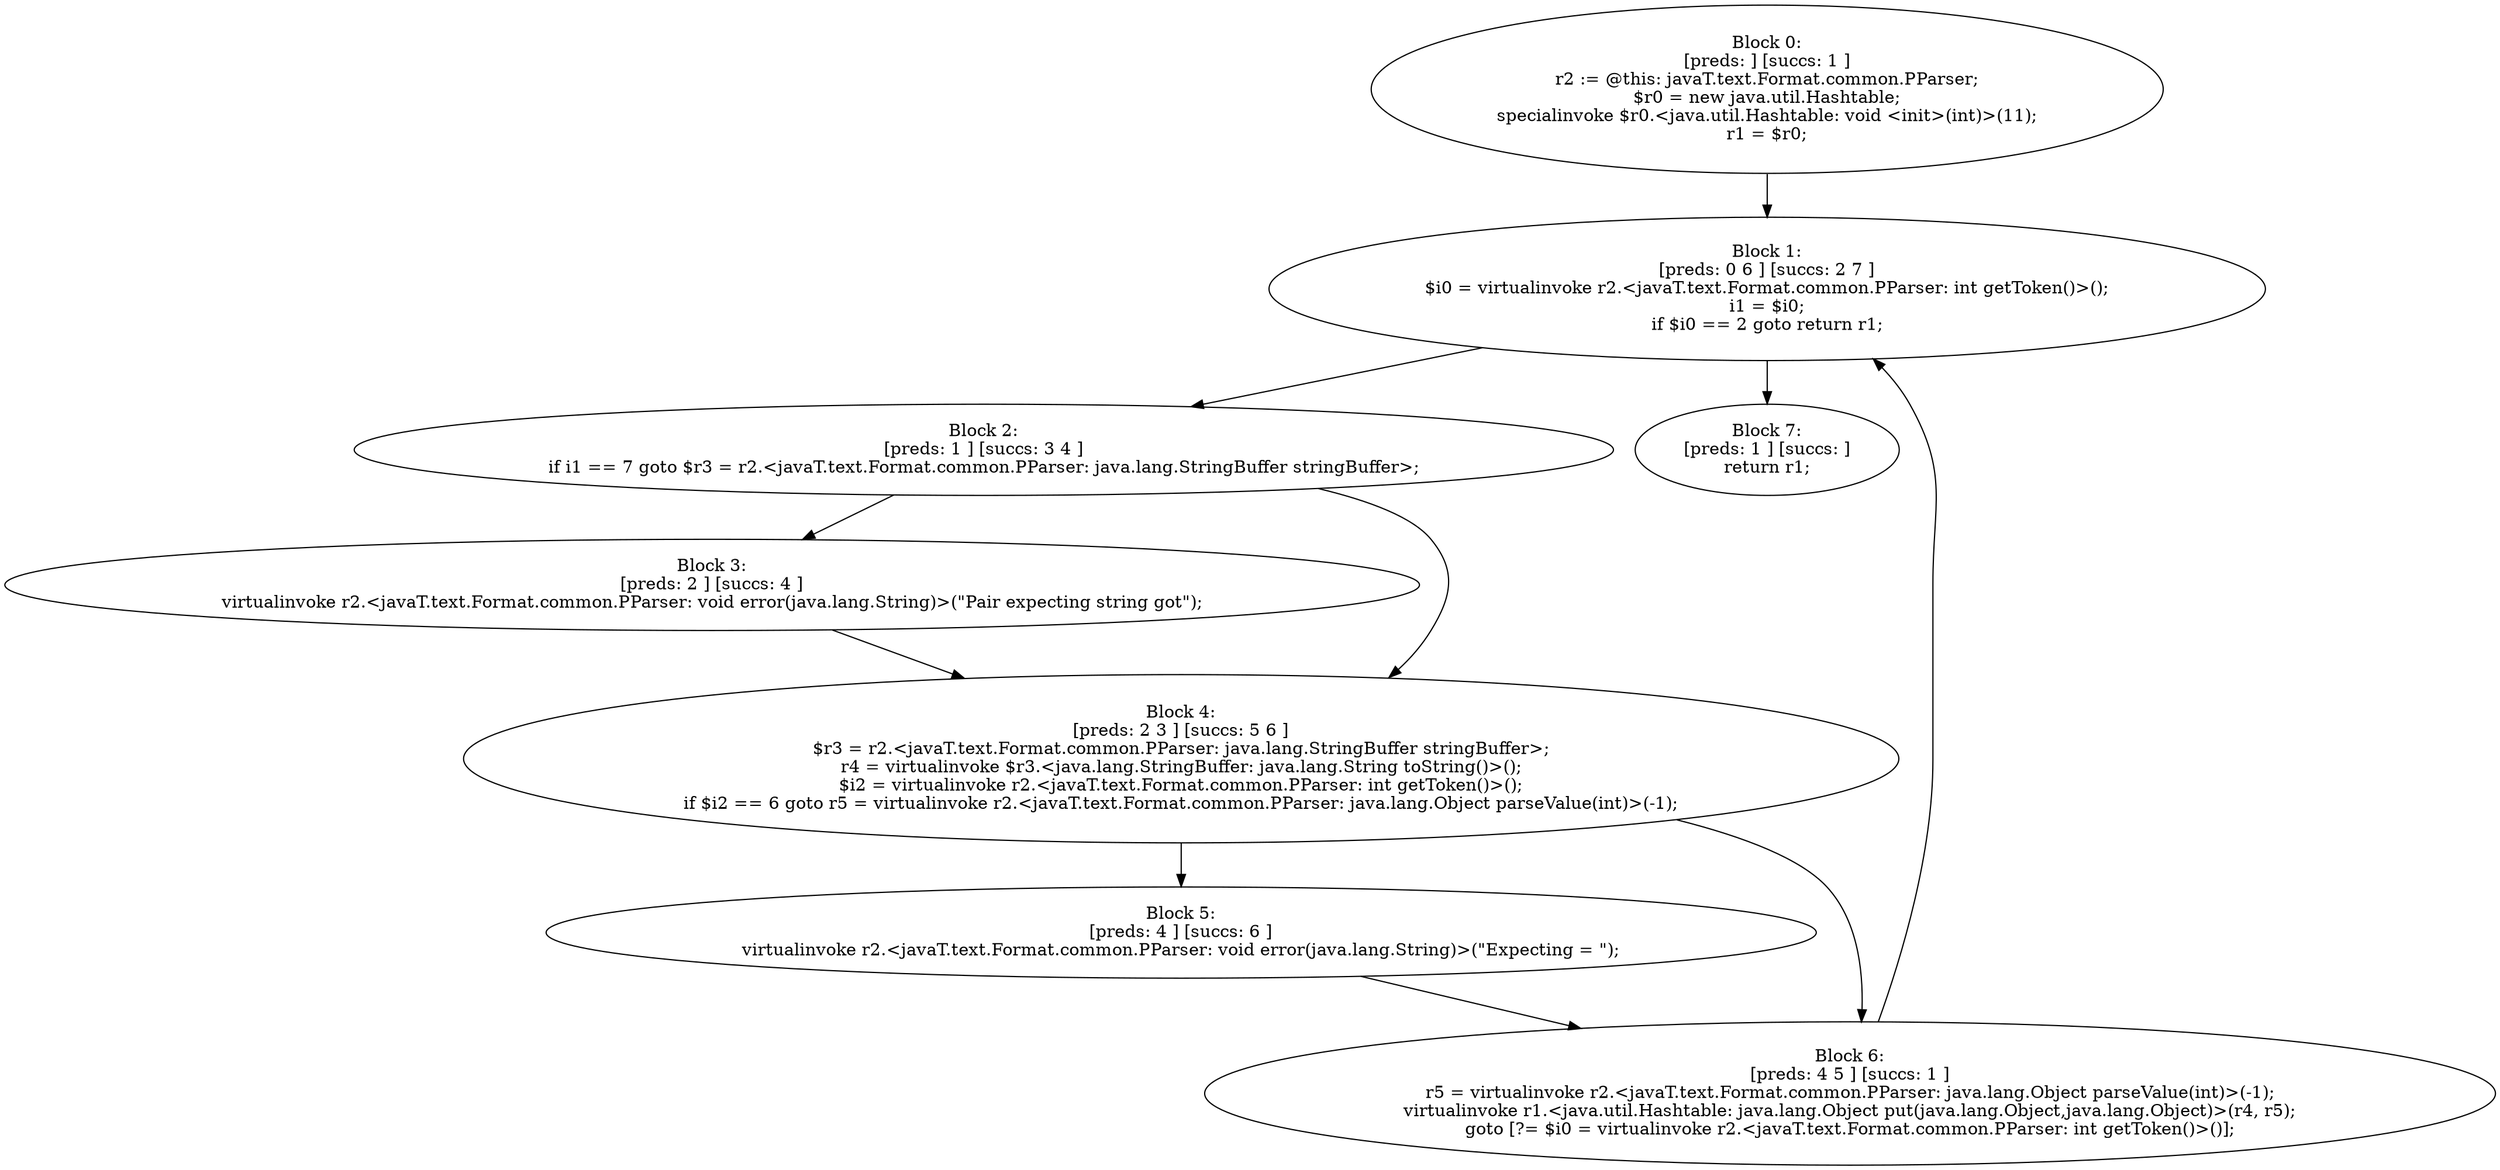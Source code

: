 digraph "unitGraph" {
    "Block 0:
[preds: ] [succs: 1 ]
r2 := @this: javaT.text.Format.common.PParser;
$r0 = new java.util.Hashtable;
specialinvoke $r0.<java.util.Hashtable: void <init>(int)>(11);
r1 = $r0;
"
    "Block 1:
[preds: 0 6 ] [succs: 2 7 ]
$i0 = virtualinvoke r2.<javaT.text.Format.common.PParser: int getToken()>();
i1 = $i0;
if $i0 == 2 goto return r1;
"
    "Block 2:
[preds: 1 ] [succs: 3 4 ]
if i1 == 7 goto $r3 = r2.<javaT.text.Format.common.PParser: java.lang.StringBuffer stringBuffer>;
"
    "Block 3:
[preds: 2 ] [succs: 4 ]
virtualinvoke r2.<javaT.text.Format.common.PParser: void error(java.lang.String)>(\"Pair expecting string got\");
"
    "Block 4:
[preds: 2 3 ] [succs: 5 6 ]
$r3 = r2.<javaT.text.Format.common.PParser: java.lang.StringBuffer stringBuffer>;
r4 = virtualinvoke $r3.<java.lang.StringBuffer: java.lang.String toString()>();
$i2 = virtualinvoke r2.<javaT.text.Format.common.PParser: int getToken()>();
if $i2 == 6 goto r5 = virtualinvoke r2.<javaT.text.Format.common.PParser: java.lang.Object parseValue(int)>(-1);
"
    "Block 5:
[preds: 4 ] [succs: 6 ]
virtualinvoke r2.<javaT.text.Format.common.PParser: void error(java.lang.String)>(\"Expecting = \");
"
    "Block 6:
[preds: 4 5 ] [succs: 1 ]
r5 = virtualinvoke r2.<javaT.text.Format.common.PParser: java.lang.Object parseValue(int)>(-1);
virtualinvoke r1.<java.util.Hashtable: java.lang.Object put(java.lang.Object,java.lang.Object)>(r4, r5);
goto [?= $i0 = virtualinvoke r2.<javaT.text.Format.common.PParser: int getToken()>()];
"
    "Block 7:
[preds: 1 ] [succs: ]
return r1;
"
    "Block 0:
[preds: ] [succs: 1 ]
r2 := @this: javaT.text.Format.common.PParser;
$r0 = new java.util.Hashtable;
specialinvoke $r0.<java.util.Hashtable: void <init>(int)>(11);
r1 = $r0;
"->"Block 1:
[preds: 0 6 ] [succs: 2 7 ]
$i0 = virtualinvoke r2.<javaT.text.Format.common.PParser: int getToken()>();
i1 = $i0;
if $i0 == 2 goto return r1;
";
    "Block 1:
[preds: 0 6 ] [succs: 2 7 ]
$i0 = virtualinvoke r2.<javaT.text.Format.common.PParser: int getToken()>();
i1 = $i0;
if $i0 == 2 goto return r1;
"->"Block 2:
[preds: 1 ] [succs: 3 4 ]
if i1 == 7 goto $r3 = r2.<javaT.text.Format.common.PParser: java.lang.StringBuffer stringBuffer>;
";
    "Block 1:
[preds: 0 6 ] [succs: 2 7 ]
$i0 = virtualinvoke r2.<javaT.text.Format.common.PParser: int getToken()>();
i1 = $i0;
if $i0 == 2 goto return r1;
"->"Block 7:
[preds: 1 ] [succs: ]
return r1;
";
    "Block 2:
[preds: 1 ] [succs: 3 4 ]
if i1 == 7 goto $r3 = r2.<javaT.text.Format.common.PParser: java.lang.StringBuffer stringBuffer>;
"->"Block 3:
[preds: 2 ] [succs: 4 ]
virtualinvoke r2.<javaT.text.Format.common.PParser: void error(java.lang.String)>(\"Pair expecting string got\");
";
    "Block 2:
[preds: 1 ] [succs: 3 4 ]
if i1 == 7 goto $r3 = r2.<javaT.text.Format.common.PParser: java.lang.StringBuffer stringBuffer>;
"->"Block 4:
[preds: 2 3 ] [succs: 5 6 ]
$r3 = r2.<javaT.text.Format.common.PParser: java.lang.StringBuffer stringBuffer>;
r4 = virtualinvoke $r3.<java.lang.StringBuffer: java.lang.String toString()>();
$i2 = virtualinvoke r2.<javaT.text.Format.common.PParser: int getToken()>();
if $i2 == 6 goto r5 = virtualinvoke r2.<javaT.text.Format.common.PParser: java.lang.Object parseValue(int)>(-1);
";
    "Block 3:
[preds: 2 ] [succs: 4 ]
virtualinvoke r2.<javaT.text.Format.common.PParser: void error(java.lang.String)>(\"Pair expecting string got\");
"->"Block 4:
[preds: 2 3 ] [succs: 5 6 ]
$r3 = r2.<javaT.text.Format.common.PParser: java.lang.StringBuffer stringBuffer>;
r4 = virtualinvoke $r3.<java.lang.StringBuffer: java.lang.String toString()>();
$i2 = virtualinvoke r2.<javaT.text.Format.common.PParser: int getToken()>();
if $i2 == 6 goto r5 = virtualinvoke r2.<javaT.text.Format.common.PParser: java.lang.Object parseValue(int)>(-1);
";
    "Block 4:
[preds: 2 3 ] [succs: 5 6 ]
$r3 = r2.<javaT.text.Format.common.PParser: java.lang.StringBuffer stringBuffer>;
r4 = virtualinvoke $r3.<java.lang.StringBuffer: java.lang.String toString()>();
$i2 = virtualinvoke r2.<javaT.text.Format.common.PParser: int getToken()>();
if $i2 == 6 goto r5 = virtualinvoke r2.<javaT.text.Format.common.PParser: java.lang.Object parseValue(int)>(-1);
"->"Block 5:
[preds: 4 ] [succs: 6 ]
virtualinvoke r2.<javaT.text.Format.common.PParser: void error(java.lang.String)>(\"Expecting = \");
";
    "Block 4:
[preds: 2 3 ] [succs: 5 6 ]
$r3 = r2.<javaT.text.Format.common.PParser: java.lang.StringBuffer stringBuffer>;
r4 = virtualinvoke $r3.<java.lang.StringBuffer: java.lang.String toString()>();
$i2 = virtualinvoke r2.<javaT.text.Format.common.PParser: int getToken()>();
if $i2 == 6 goto r5 = virtualinvoke r2.<javaT.text.Format.common.PParser: java.lang.Object parseValue(int)>(-1);
"->"Block 6:
[preds: 4 5 ] [succs: 1 ]
r5 = virtualinvoke r2.<javaT.text.Format.common.PParser: java.lang.Object parseValue(int)>(-1);
virtualinvoke r1.<java.util.Hashtable: java.lang.Object put(java.lang.Object,java.lang.Object)>(r4, r5);
goto [?= $i0 = virtualinvoke r2.<javaT.text.Format.common.PParser: int getToken()>()];
";
    "Block 5:
[preds: 4 ] [succs: 6 ]
virtualinvoke r2.<javaT.text.Format.common.PParser: void error(java.lang.String)>(\"Expecting = \");
"->"Block 6:
[preds: 4 5 ] [succs: 1 ]
r5 = virtualinvoke r2.<javaT.text.Format.common.PParser: java.lang.Object parseValue(int)>(-1);
virtualinvoke r1.<java.util.Hashtable: java.lang.Object put(java.lang.Object,java.lang.Object)>(r4, r5);
goto [?= $i0 = virtualinvoke r2.<javaT.text.Format.common.PParser: int getToken()>()];
";
    "Block 6:
[preds: 4 5 ] [succs: 1 ]
r5 = virtualinvoke r2.<javaT.text.Format.common.PParser: java.lang.Object parseValue(int)>(-1);
virtualinvoke r1.<java.util.Hashtable: java.lang.Object put(java.lang.Object,java.lang.Object)>(r4, r5);
goto [?= $i0 = virtualinvoke r2.<javaT.text.Format.common.PParser: int getToken()>()];
"->"Block 1:
[preds: 0 6 ] [succs: 2 7 ]
$i0 = virtualinvoke r2.<javaT.text.Format.common.PParser: int getToken()>();
i1 = $i0;
if $i0 == 2 goto return r1;
";
}
